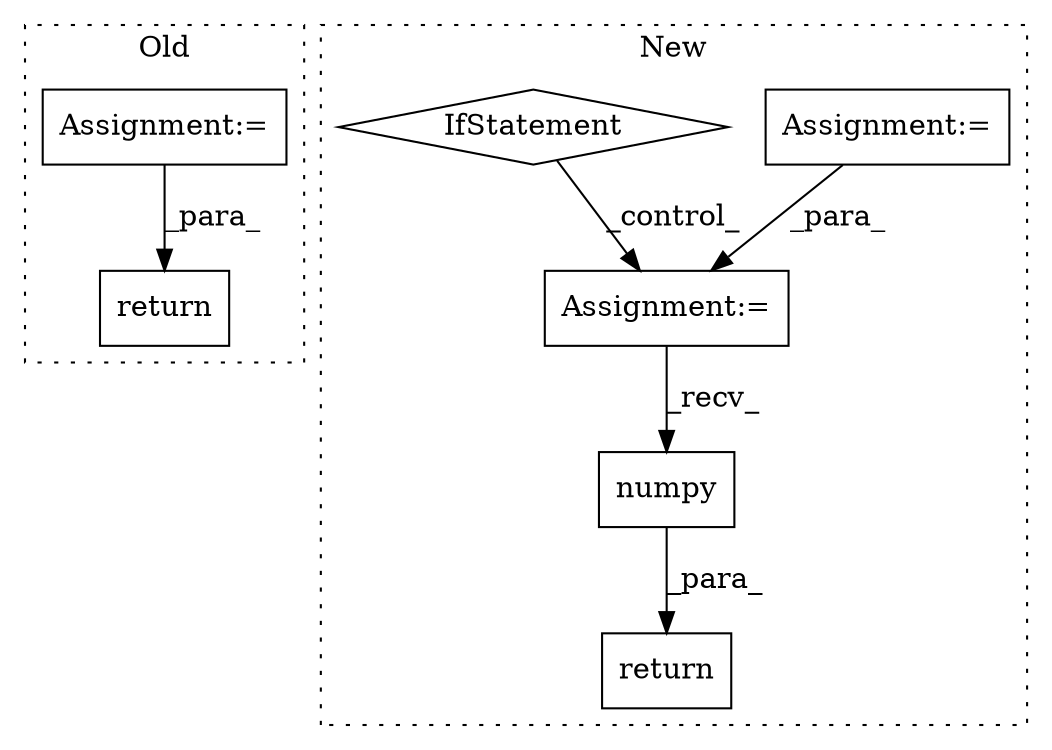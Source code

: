digraph G {
subgraph cluster0 {
1 [label="return" a="41" s="1551" l="7" shape="box"];
5 [label="Assignment:=" a="7" s="1371" l="1" shape="box"];
label = "Old";
style="dotted";
}
subgraph cluster1 {
2 [label="numpy" a="32" s="1749" l="7" shape="box"];
3 [label="return" a="41" s="1723" l="7" shape="box"];
4 [label="Assignment:=" a="7" s="1297" l="1" shape="box"];
6 [label="Assignment:=" a="7" s="1458" l="1" shape="box"];
7 [label="IfStatement" a="25" s="1410,1439" l="4,2" shape="diamond"];
label = "New";
style="dotted";
}
2 -> 3 [label="_para_"];
4 -> 6 [label="_para_"];
5 -> 1 [label="_para_"];
6 -> 2 [label="_recv_"];
7 -> 6 [label="_control_"];
}